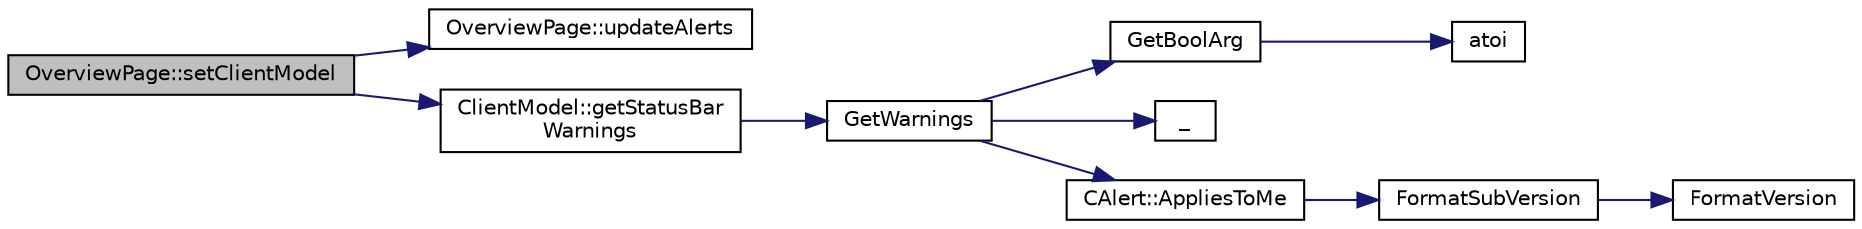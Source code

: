digraph "OverviewPage::setClientModel"
{
  edge [fontname="Helvetica",fontsize="10",labelfontname="Helvetica",labelfontsize="10"];
  node [fontname="Helvetica",fontsize="10",shape=record];
  rankdir="LR";
  Node133 [label="OverviewPage::setClientModel",height=0.2,width=0.4,color="black", fillcolor="grey75", style="filled", fontcolor="black"];
  Node133 -> Node134 [color="midnightblue",fontsize="10",style="solid",fontname="Helvetica"];
  Node134 [label="OverviewPage::updateAlerts",height=0.2,width=0.4,color="black", fillcolor="white", style="filled",URL="$d1/d91/class_overview_page.html#a3f92603780b678f506929dc736e7cd1d"];
  Node133 -> Node135 [color="midnightblue",fontsize="10",style="solid",fontname="Helvetica"];
  Node135 [label="ClientModel::getStatusBar\lWarnings",height=0.2,width=0.4,color="black", fillcolor="white", style="filled",URL="$df/d25/class_client_model.html#a16718fa6c90ac5bce0ce1dcbfb3ec95c",tooltip="Return warnings to be displayed in status bar. "];
  Node135 -> Node136 [color="midnightblue",fontsize="10",style="solid",fontname="Helvetica"];
  Node136 [label="GetWarnings",height=0.2,width=0.4,color="black", fillcolor="white", style="filled",URL="$df/d0a/main_8cpp.html#a70b1d1b79f1c760e65c960713b87b732"];
  Node136 -> Node137 [color="midnightblue",fontsize="10",style="solid",fontname="Helvetica"];
  Node137 [label="GetBoolArg",height=0.2,width=0.4,color="black", fillcolor="white", style="filled",URL="$df/d2d/util_8cpp.html#a64d956f1dda7f9a80ab5d594532b906d",tooltip="Return boolean argument or default value. "];
  Node137 -> Node138 [color="midnightblue",fontsize="10",style="solid",fontname="Helvetica"];
  Node138 [label="atoi",height=0.2,width=0.4,color="black", fillcolor="white", style="filled",URL="$d8/d3c/util_8h.html#aa5ce96ec36f4413f820cec9c1831c070"];
  Node136 -> Node139 [color="midnightblue",fontsize="10",style="solid",fontname="Helvetica"];
  Node139 [label="_",height=0.2,width=0.4,color="black", fillcolor="white", style="filled",URL="$d9/d6d/ui__interface_8h.html#aad133bb6103b53cebf03fd01e2f11ba1",tooltip="Translation function: Call Translate signal on UI interface, which returns a boost::optional result..."];
  Node136 -> Node140 [color="midnightblue",fontsize="10",style="solid",fontname="Helvetica"];
  Node140 [label="CAlert::AppliesToMe",height=0.2,width=0.4,color="black", fillcolor="white", style="filled",URL="$db/dff/class_c_alert.html#aba79cc9e957446fe93f05cb18f12b24b"];
  Node140 -> Node141 [color="midnightblue",fontsize="10",style="solid",fontname="Helvetica"];
  Node141 [label="FormatSubVersion",height=0.2,width=0.4,color="black", fillcolor="white", style="filled",URL="$df/d2d/util_8cpp.html#a7e6809cdbfc7f83b46f83caea740894d"];
  Node141 -> Node142 [color="midnightblue",fontsize="10",style="solid",fontname="Helvetica"];
  Node142 [label="FormatVersion",height=0.2,width=0.4,color="black", fillcolor="white", style="filled",URL="$df/d2d/util_8cpp.html#a184f6760badcf145f3430cdf6cc5dfa2"];
}
